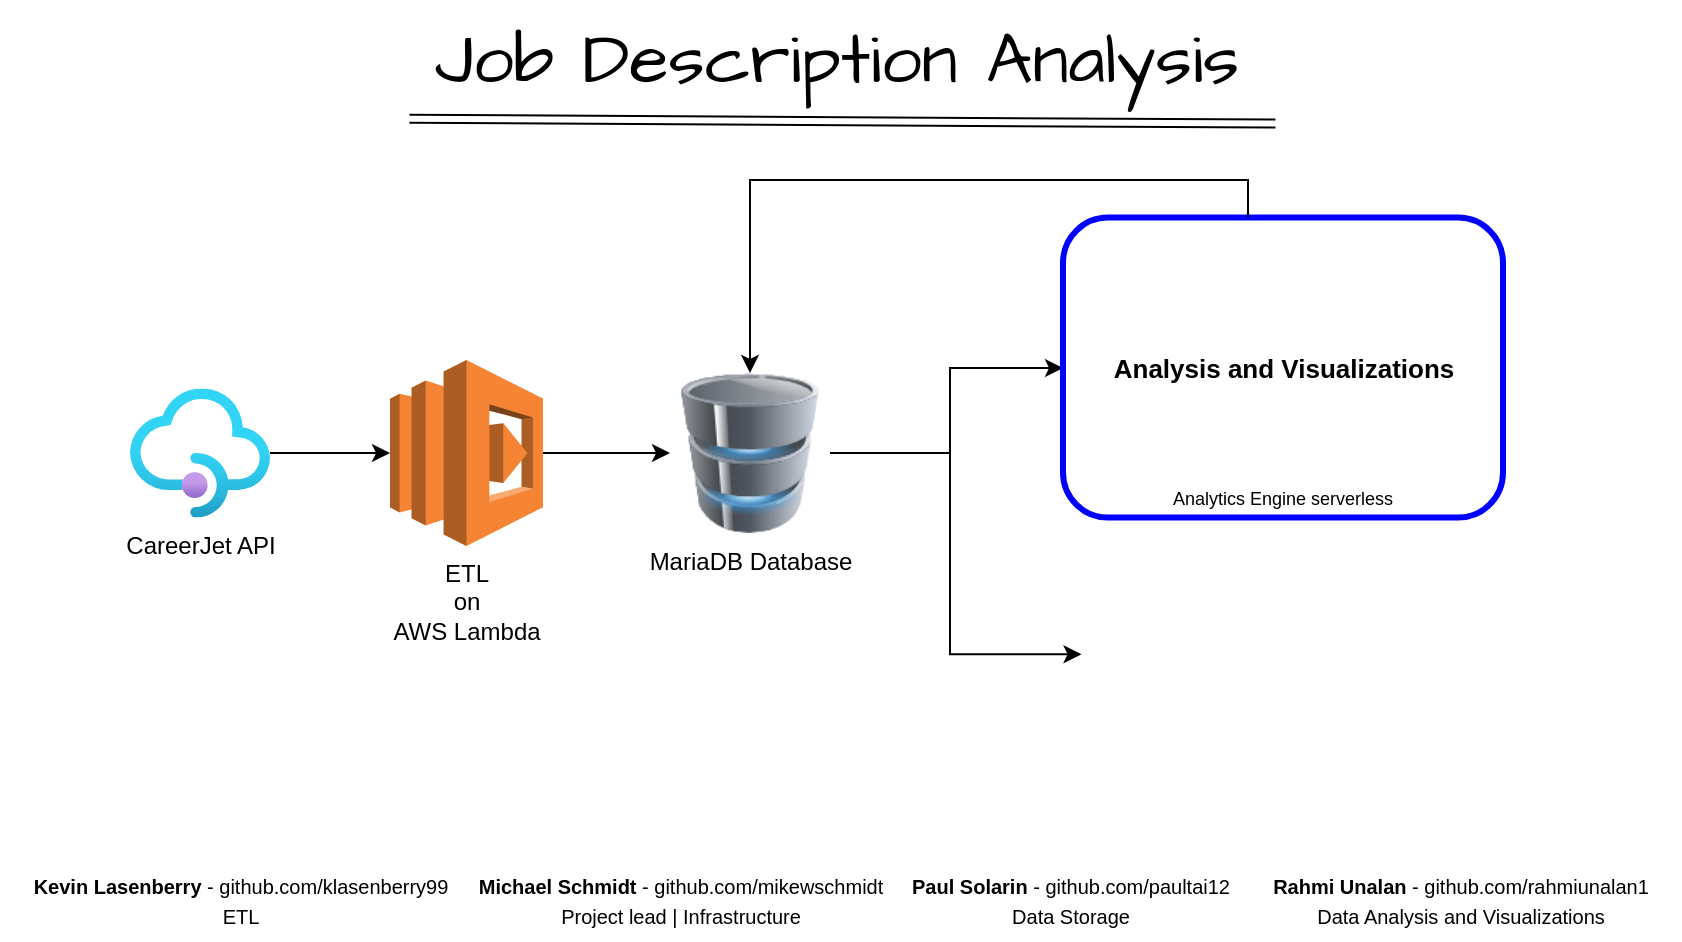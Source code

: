 <mxfile version="21.3.5" type="github">
  <diagram name="Page-1" id="rTmU0gyJbu6paWlbTUlL">
    <mxGraphModel dx="880" dy="444" grid="1" gridSize="10" guides="1" tooltips="1" connect="1" arrows="1" fold="1" page="1" pageScale="1" pageWidth="850" pageHeight="1100" math="0" shadow="0">
      <root>
        <mxCell id="0" />
        <mxCell id="1" parent="0" />
        <mxCell id="fkUC8mcvuKQt2Qb_8Sz2-3" style="edgeStyle=orthogonalEdgeStyle;rounded=0;orthogonalLoop=1;jettySize=auto;html=1;entryX=0;entryY=0.5;entryDx=0;entryDy=0;entryPerimeter=0;" parent="1" source="fkUC8mcvuKQt2Qb_8Sz2-1" target="fkUC8mcvuKQt2Qb_8Sz2-2" edge="1">
          <mxGeometry relative="1" as="geometry" />
        </mxCell>
        <mxCell id="fkUC8mcvuKQt2Qb_8Sz2-1" value="CareerJet API" style="image;aspect=fixed;html=1;points=[];align=center;fontSize=12;image=img/lib/azure2/app_services/API_Management_Services.svg;" parent="1" vertex="1">
          <mxGeometry x="70" y="204.19" width="70" height="64.62" as="geometry" />
        </mxCell>
        <mxCell id="fkUC8mcvuKQt2Qb_8Sz2-5" style="edgeStyle=orthogonalEdgeStyle;rounded=0;orthogonalLoop=1;jettySize=auto;html=1;entryX=0;entryY=0.5;entryDx=0;entryDy=0;" parent="1" source="fkUC8mcvuKQt2Qb_8Sz2-2" target="fkUC8mcvuKQt2Qb_8Sz2-4" edge="1">
          <mxGeometry relative="1" as="geometry" />
        </mxCell>
        <mxCell id="fkUC8mcvuKQt2Qb_8Sz2-2" value="ETL&lt;br&gt;on&lt;br&gt;AWS Lambda" style="outlineConnect=0;dashed=0;verticalLabelPosition=bottom;verticalAlign=top;align=center;html=1;shape=mxgraph.aws3.lambda;fillColor=#F58534;gradientColor=none;" parent="1" vertex="1">
          <mxGeometry x="200" y="190" width="76.5" height="93" as="geometry" />
        </mxCell>
        <mxCell id="2yEvCXINDVrmygl79Fmz-8" style="edgeStyle=orthogonalEdgeStyle;rounded=0;orthogonalLoop=1;jettySize=auto;html=1;" parent="1" source="fkUC8mcvuKQt2Qb_8Sz2-4" target="fkUC8mcvuKQt2Qb_8Sz2-13" edge="1">
          <mxGeometry relative="1" as="geometry">
            <Array as="points">
              <mxPoint x="480" y="237" />
              <mxPoint x="480" y="194" />
            </Array>
          </mxGeometry>
        </mxCell>
        <mxCell id="2yEvCXINDVrmygl79Fmz-9" style="edgeStyle=orthogonalEdgeStyle;rounded=0;orthogonalLoop=1;jettySize=auto;html=1;entryX=0;entryY=0.5;entryDx=0;entryDy=0;" parent="1" source="fkUC8mcvuKQt2Qb_8Sz2-4" target="fkUC8mcvuKQt2Qb_8Sz2-23" edge="1">
          <mxGeometry relative="1" as="geometry">
            <Array as="points">
              <mxPoint x="480" y="237" />
              <mxPoint x="480" y="337" />
            </Array>
          </mxGeometry>
        </mxCell>
        <mxCell id="fkUC8mcvuKQt2Qb_8Sz2-4" value="MariaDB Database" style="image;html=1;image=img/lib/clip_art/computers/Database_128x128.png" parent="1" vertex="1">
          <mxGeometry x="340" y="196.5" width="80" height="80" as="geometry" />
        </mxCell>
        <mxCell id="2yEvCXINDVrmygl79Fmz-1" value="&lt;font data-font-src=&quot;https://fonts.googleapis.com/css?family=Architects+Daughter&quot; face=&quot;Architects Daughter&quot; style=&quot;font-size: 36px;&quot;&gt;Job Description Analysis&lt;/font&gt;" style="text;html=1;align=center;verticalAlign=middle;resizable=0;points=[];autosize=1;strokeColor=none;fillColor=none;" parent="1" vertex="1">
          <mxGeometry x="208" y="10" width="430" height="60" as="geometry" />
        </mxCell>
        <mxCell id="2yEvCXINDVrmygl79Fmz-2" value="" style="edgeStyle=none;orthogonalLoop=1;jettySize=auto;html=1;rounded=0;exitX=0.004;exitY=0.99;exitDx=0;exitDy=0;exitPerimeter=0;entryX=1.011;entryY=1.03;entryDx=0;entryDy=0;entryPerimeter=0;shape=link;" parent="1" source="2yEvCXINDVrmygl79Fmz-1" target="2yEvCXINDVrmygl79Fmz-1" edge="1">
          <mxGeometry width="80" relative="1" as="geometry">
            <mxPoint x="343" y="70" as="sourcePoint" />
            <mxPoint x="423" y="70" as="targetPoint" />
            <Array as="points" />
          </mxGeometry>
        </mxCell>
        <mxCell id="2yEvCXINDVrmygl79Fmz-3" value="&lt;div style=&quot;&quot;&gt;&lt;font size=&quot;1&quot;&gt;&lt;b&gt;Kevin Lasenberry&lt;/b&gt;&amp;nbsp;- github.com/klasenberry99&lt;/font&gt;&lt;/div&gt;&lt;div style=&quot;&quot;&gt;&lt;font size=&quot;1&quot;&gt;ETL&lt;/font&gt;&lt;/div&gt;" style="text;html=1;align=center;verticalAlign=middle;resizable=0;points=[];autosize=1;strokeColor=none;fillColor=none;" parent="1" vertex="1">
          <mxGeometry x="5" y="440" width="240" height="40" as="geometry" />
        </mxCell>
        <mxCell id="2yEvCXINDVrmygl79Fmz-4" value="&lt;div style=&quot;&quot;&gt;&lt;font size=&quot;1&quot;&gt;&lt;b&gt;Michael Schmidt&lt;/b&gt;&amp;nbsp;- github.com/mikewschmidt&lt;/font&gt;&lt;/div&gt;&lt;div style=&quot;&quot;&gt;&lt;font size=&quot;1&quot;&gt;Project lead | Infrastructure&lt;/font&gt;&lt;/div&gt;" style="text;html=1;align=center;verticalAlign=middle;resizable=0;points=[];autosize=1;strokeColor=none;fillColor=none;" parent="1" vertex="1">
          <mxGeometry x="230" y="440" width="230" height="40" as="geometry" />
        </mxCell>
        <mxCell id="2yEvCXINDVrmygl79Fmz-5" value="&lt;div style=&quot;&quot;&gt;&lt;font size=&quot;1&quot;&gt;&lt;b&gt;Paul Solarin&lt;/b&gt;&amp;nbsp;- github.com/paultai12&lt;/font&gt;&lt;/div&gt;&lt;div style=&quot;&quot;&gt;&lt;font size=&quot;1&quot;&gt;Data Storage&lt;/font&gt;&lt;/div&gt;" style="text;html=1;align=center;verticalAlign=middle;resizable=0;points=[];autosize=1;strokeColor=none;fillColor=none;" parent="1" vertex="1">
          <mxGeometry x="445" y="440" width="190" height="40" as="geometry" />
        </mxCell>
        <mxCell id="2yEvCXINDVrmygl79Fmz-6" value="&lt;div style=&quot;&quot;&gt;&lt;font size=&quot;1&quot;&gt;&lt;b&gt;Rahmi Unalan&lt;/b&gt;&amp;nbsp;- github.com/rahmiunalan1&lt;/font&gt;&lt;/div&gt;&lt;div style=&quot;&quot;&gt;&lt;font size=&quot;1&quot;&gt;Data Analysis and Visualizations&lt;/font&gt;&lt;/div&gt;" style="text;html=1;align=center;verticalAlign=middle;resizable=0;points=[];autosize=1;strokeColor=none;fillColor=none;" parent="1" vertex="1">
          <mxGeometry x="625" y="440" width="220" height="40" as="geometry" />
        </mxCell>
        <mxCell id="fkUC8mcvuKQt2Qb_8Sz2-25" value="" style="group" parent="1" vertex="1" connectable="0">
          <mxGeometry x="535" y="310" width="221.5" height="52.98" as="geometry" />
        </mxCell>
        <mxCell id="fkUC8mcvuKQt2Qb_8Sz2-24" value="" style="rounded=1;whiteSpace=wrap;html=1;fillColor=#FFFFFF;fontColor=#ffffff;strokeColor=none;strokeWidth=3;" parent="fkUC8mcvuKQt2Qb_8Sz2-25" vertex="1">
          <mxGeometry x="10.75" y="1.3" width="200" height="51.68" as="geometry" />
        </mxCell>
        <mxCell id="fkUC8mcvuKQt2Qb_8Sz2-23" value="" style="shape=image;verticalLabelPosition=bottom;labelBackgroundColor=default;verticalAlign=top;aspect=fixed;imageAspect=0;image=https://d0.awsstatic.com/china/hp/partners/tableau-LOGO-new02.png;" parent="fkUC8mcvuKQt2Qb_8Sz2-25" vertex="1">
          <mxGeometry x="10.75" y="3.22" width="200" height="47.84" as="geometry" />
        </mxCell>
        <mxCell id="2yEvCXINDVrmygl79Fmz-7" value="" style="group" parent="1" vertex="1" connectable="0">
          <mxGeometry x="536.5" y="118.81" width="220" height="150" as="geometry" />
        </mxCell>
        <mxCell id="fkUC8mcvuKQt2Qb_8Sz2-13" value="&lt;b style=&quot;color: rgb(0, 0, 0); font-size: 13px;&quot;&gt;Analysis and Visualizations&lt;/b&gt;" style="rounded=1;whiteSpace=wrap;html=1;fillColor=#FFFFFF;fontColor=#ffffff;strokeColor=#0000FF;strokeWidth=3;" parent="2yEvCXINDVrmygl79Fmz-7" vertex="1">
          <mxGeometry width="220" height="150" as="geometry" />
        </mxCell>
        <mxCell id="fkUC8mcvuKQt2Qb_8Sz2-15" value="" style="shape=image;verticalLabelPosition=bottom;labelBackgroundColor=default;verticalAlign=top;aspect=fixed;imageAspect=0;image=https://bladebridge.com/wp-content/uploads/2022/01/PySpark.png;" parent="2yEvCXINDVrmygl79Fmz-7" vertex="1">
          <mxGeometry x="17.5" width="150" height="50" as="geometry" />
        </mxCell>
        <mxCell id="fkUC8mcvuKQt2Qb_8Sz2-17" value="" style="shape=image;verticalLabelPosition=bottom;labelBackgroundColor=default;verticalAlign=top;aspect=fixed;imageAspect=0;image=https://upload.wikimedia.org/wikipedia/commons/thumb/0/0a/Python.svg/1200px-Python.svg.png;" parent="2yEvCXINDVrmygl79Fmz-7" vertex="1">
          <mxGeometry x="145" y="20" width="40" height="40" as="geometry" />
        </mxCell>
        <mxCell id="fkUC8mcvuKQt2Qb_8Sz2-18" value="Analytics Engine serverless" style="shape=image;verticalLabelPosition=bottom;labelBackgroundColor=none;verticalAlign=top;aspect=fixed;imageAspect=0;image=https://freepngimg.com/thumb/ibm/67869-bluemix-softlayer-ibm-cloud-computing-free-download-png-hd.png;fontColor=#000000;fontSize=9;strokeWidth=0;" parent="2yEvCXINDVrmygl79Fmz-7" vertex="1">
          <mxGeometry x="52.5" y="100" width="115" height="28.75" as="geometry" />
        </mxCell>
        <mxCell id="2yEvCXINDVrmygl79Fmz-10" style="edgeStyle=orthogonalEdgeStyle;rounded=0;orthogonalLoop=1;jettySize=auto;html=1;entryX=0.5;entryY=0;entryDx=0;entryDy=0;" parent="1" source="fkUC8mcvuKQt2Qb_8Sz2-15" target="fkUC8mcvuKQt2Qb_8Sz2-4" edge="1">
          <mxGeometry relative="1" as="geometry">
            <Array as="points">
              <mxPoint x="629" y="100" />
              <mxPoint x="380" y="100" />
            </Array>
          </mxGeometry>
        </mxCell>
      </root>
    </mxGraphModel>
  </diagram>
</mxfile>
